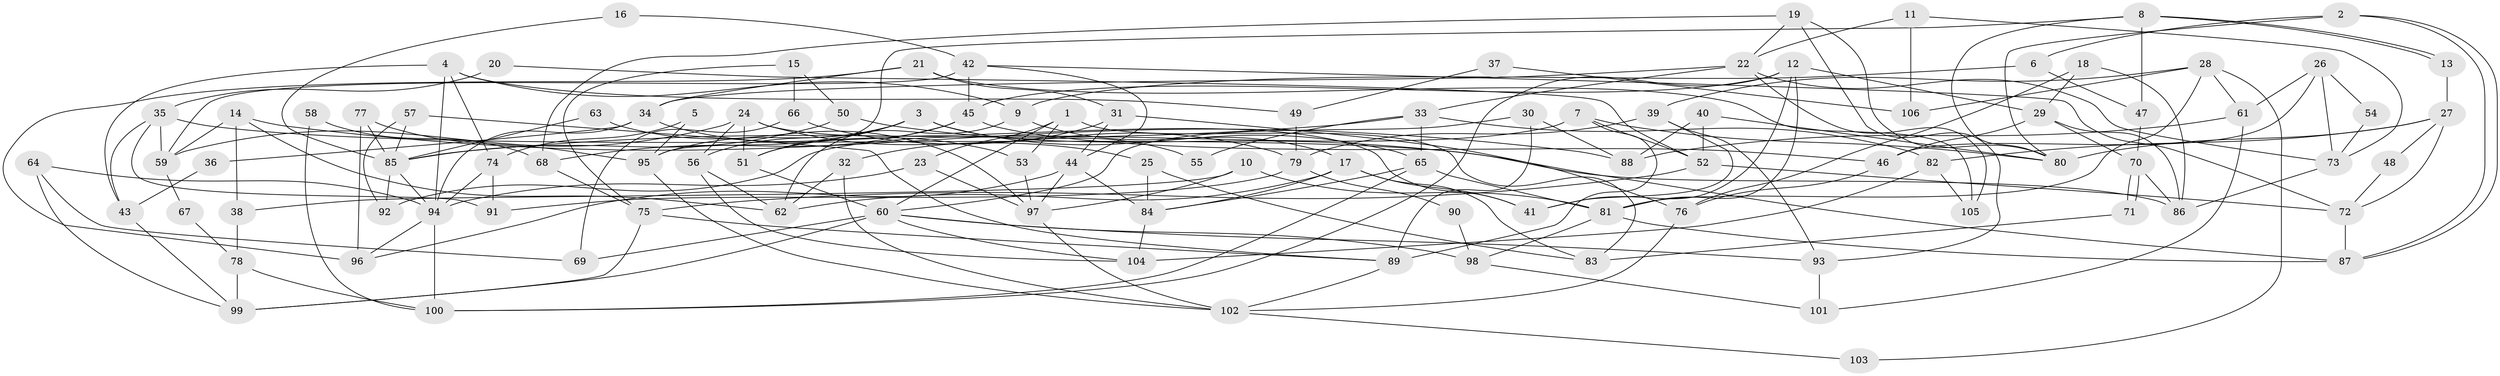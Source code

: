// Generated by graph-tools (version 1.1) at 2025/02/03/09/25 03:02:00]
// undirected, 106 vertices, 212 edges
graph export_dot {
graph [start="1"]
  node [color=gray90,style=filled];
  1;
  2;
  3;
  4;
  5;
  6;
  7;
  8;
  9;
  10;
  11;
  12;
  13;
  14;
  15;
  16;
  17;
  18;
  19;
  20;
  21;
  22;
  23;
  24;
  25;
  26;
  27;
  28;
  29;
  30;
  31;
  32;
  33;
  34;
  35;
  36;
  37;
  38;
  39;
  40;
  41;
  42;
  43;
  44;
  45;
  46;
  47;
  48;
  49;
  50;
  51;
  52;
  53;
  54;
  55;
  56;
  57;
  58;
  59;
  60;
  61;
  62;
  63;
  64;
  65;
  66;
  67;
  68;
  69;
  70;
  71;
  72;
  73;
  74;
  75;
  76;
  77;
  78;
  79;
  80;
  81;
  82;
  83;
  84;
  85;
  86;
  87;
  88;
  89;
  90;
  91;
  92;
  93;
  94;
  95;
  96;
  97;
  98;
  99;
  100;
  101;
  102;
  103;
  104;
  105;
  106;
  1 -- 60;
  1 -- 23;
  1 -- 53;
  1 -- 83;
  2 -- 80;
  2 -- 87;
  2 -- 87;
  2 -- 6;
  3 -- 65;
  3 -- 95;
  3 -- 51;
  3 -- 55;
  3 -- 56;
  4 -- 43;
  4 -- 9;
  4 -- 49;
  4 -- 74;
  4 -- 94;
  5 -- 74;
  5 -- 95;
  6 -- 47;
  6 -- 9;
  7 -- 89;
  7 -- 52;
  7 -- 80;
  7 -- 92;
  8 -- 13;
  8 -- 13;
  8 -- 80;
  8 -- 47;
  8 -- 95;
  9 -- 62;
  9 -- 17;
  10 -- 97;
  10 -- 81;
  10 -- 38;
  11 -- 22;
  11 -- 73;
  11 -- 106;
  12 -- 100;
  12 -- 45;
  12 -- 29;
  12 -- 41;
  12 -- 81;
  13 -- 27;
  14 -- 38;
  14 -- 62;
  14 -- 59;
  14 -- 88;
  15 -- 50;
  15 -- 66;
  15 -- 75;
  16 -- 42;
  16 -- 85;
  17 -- 41;
  17 -- 62;
  17 -- 83;
  17 -- 84;
  18 -- 86;
  18 -- 29;
  18 -- 76;
  19 -- 80;
  19 -- 22;
  19 -- 68;
  19 -- 93;
  20 -- 35;
  20 -- 52;
  21 -- 96;
  21 -- 31;
  21 -- 34;
  21 -- 105;
  22 -- 34;
  22 -- 33;
  22 -- 73;
  22 -- 105;
  23 -- 97;
  23 -- 94;
  24 -- 56;
  24 -- 25;
  24 -- 41;
  24 -- 51;
  24 -- 59;
  25 -- 84;
  25 -- 83;
  26 -- 61;
  26 -- 73;
  26 -- 46;
  26 -- 54;
  27 -- 80;
  27 -- 82;
  27 -- 48;
  27 -- 72;
  28 -- 81;
  28 -- 61;
  28 -- 39;
  28 -- 103;
  28 -- 106;
  29 -- 46;
  29 -- 70;
  29 -- 86;
  30 -- 60;
  30 -- 89;
  30 -- 88;
  31 -- 76;
  31 -- 44;
  31 -- 32;
  32 -- 62;
  32 -- 102;
  33 -- 65;
  33 -- 82;
  33 -- 55;
  33 -- 85;
  34 -- 94;
  34 -- 36;
  34 -- 53;
  35 -- 86;
  35 -- 59;
  35 -- 43;
  35 -- 91;
  36 -- 43;
  37 -- 106;
  37 -- 49;
  38 -- 78;
  39 -- 41;
  39 -- 79;
  39 -- 93;
  40 -- 52;
  40 -- 88;
  40 -- 80;
  42 -- 45;
  42 -- 59;
  42 -- 44;
  42 -- 72;
  43 -- 99;
  44 -- 96;
  44 -- 84;
  44 -- 97;
  45 -- 51;
  45 -- 46;
  45 -- 68;
  46 -- 76;
  47 -- 70;
  48 -- 72;
  49 -- 79;
  50 -- 85;
  50 -- 87;
  51 -- 60;
  52 -- 72;
  52 -- 75;
  53 -- 97;
  54 -- 73;
  56 -- 104;
  56 -- 62;
  57 -- 92;
  57 -- 89;
  57 -- 85;
  58 -- 100;
  58 -- 68;
  59 -- 67;
  60 -- 93;
  60 -- 69;
  60 -- 98;
  60 -- 99;
  60 -- 104;
  61 -- 101;
  61 -- 88;
  63 -- 85;
  63 -- 97;
  64 -- 99;
  64 -- 94;
  64 -- 69;
  65 -- 84;
  65 -- 81;
  65 -- 100;
  66 -- 79;
  66 -- 69;
  67 -- 78;
  68 -- 75;
  70 -- 71;
  70 -- 71;
  70 -- 86;
  71 -- 83;
  72 -- 87;
  73 -- 86;
  74 -- 94;
  74 -- 91;
  75 -- 89;
  75 -- 99;
  76 -- 102;
  77 -- 85;
  77 -- 95;
  77 -- 96;
  78 -- 99;
  78 -- 100;
  79 -- 91;
  79 -- 90;
  81 -- 87;
  81 -- 98;
  82 -- 104;
  82 -- 105;
  84 -- 104;
  85 -- 92;
  85 -- 94;
  89 -- 102;
  90 -- 98;
  93 -- 101;
  94 -- 96;
  94 -- 100;
  95 -- 102;
  97 -- 102;
  98 -- 101;
  102 -- 103;
}
